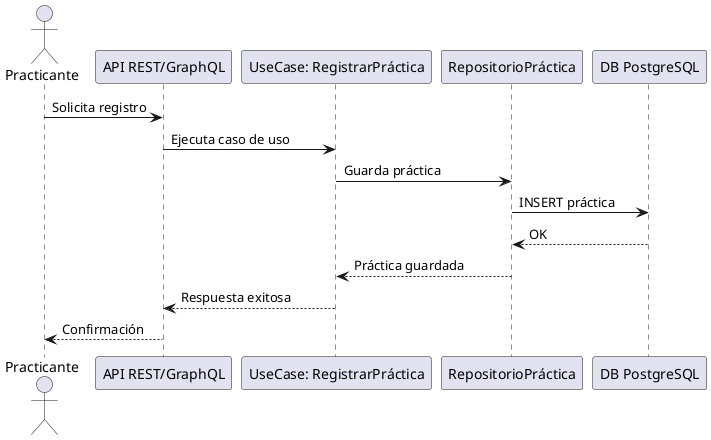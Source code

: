 @startuml
actor Practicante
participant "API REST/GraphQL" as API
participant "UseCase: RegistrarPráctica" as UC
participant "RepositorioPráctica" as Repo
participant "DB PostgreSQL" as DB

Practicante -> API : Solicita registro
API -> UC : Ejecuta caso de uso
UC -> Repo : Guarda práctica
Repo -> DB : INSERT práctica
DB --> Repo : OK
Repo --> UC : Práctica guardada
UC --> API : Respuesta exitosa
API --> Practicante : Confirmación
@enduml

